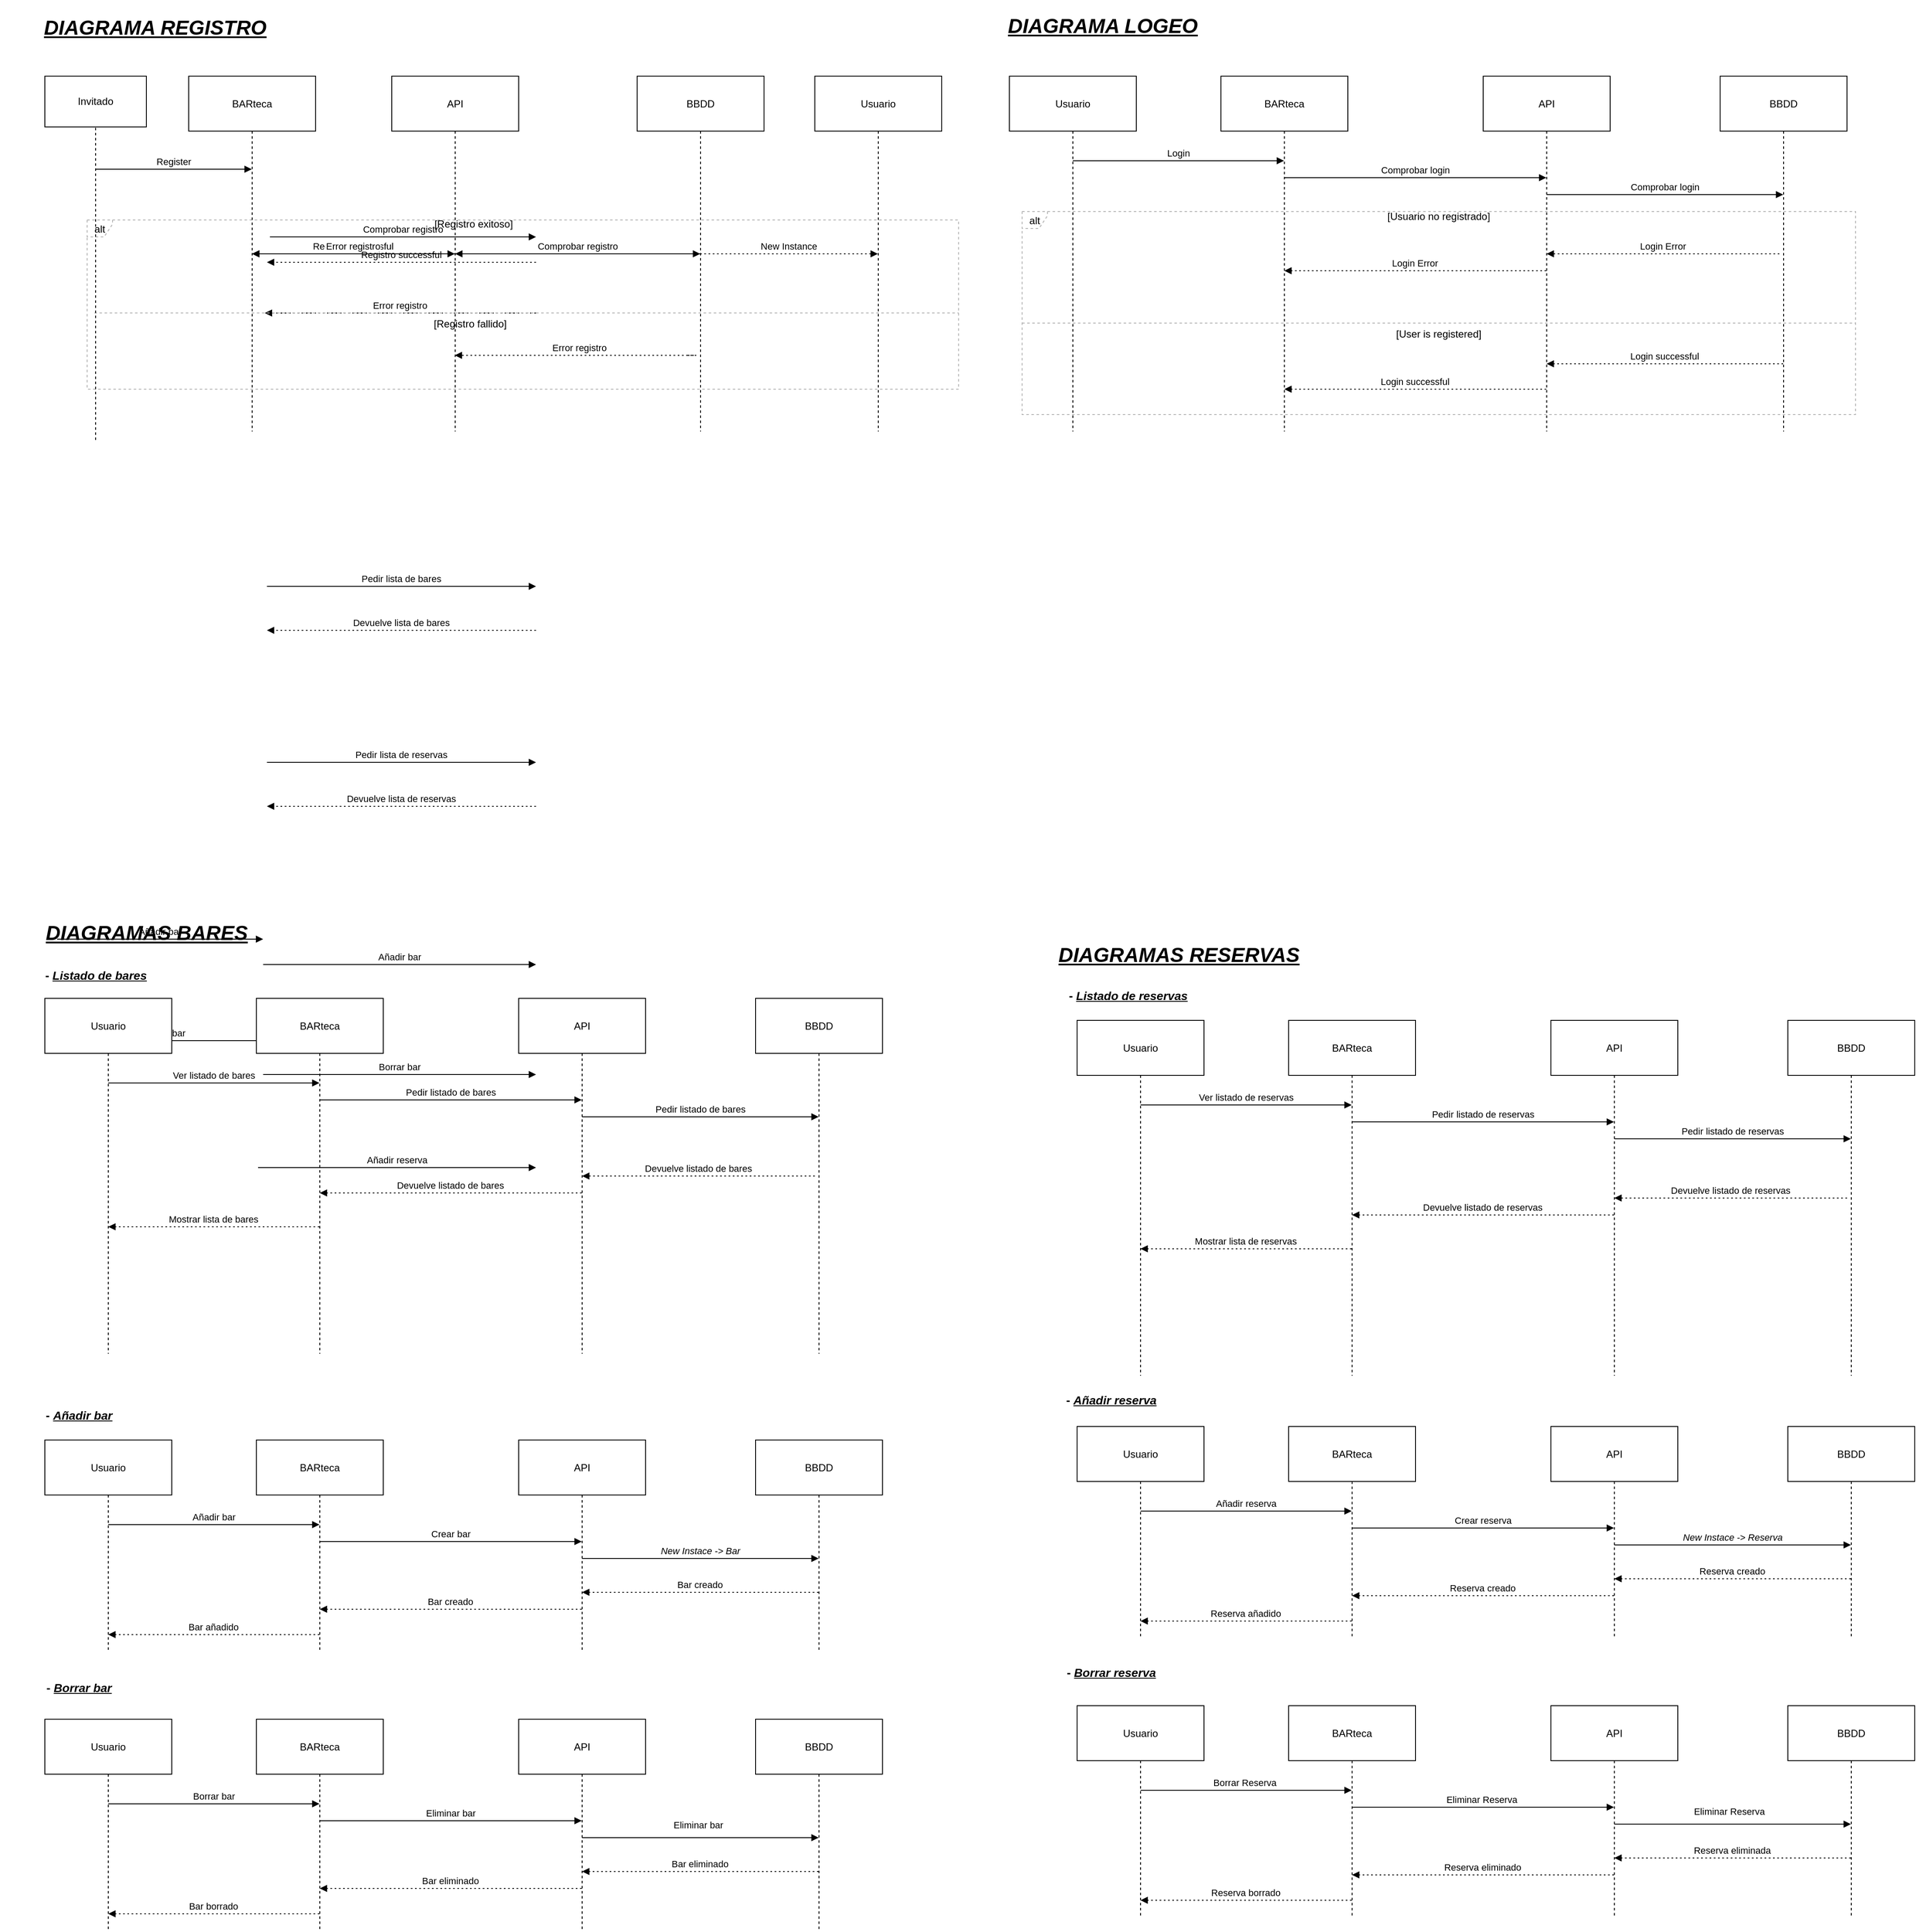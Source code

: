 <mxfile version="24.3.1" type="device">
  <diagram name="Página-1" id="rwzK4Zk_4rLO1upC7aYd">
    <mxGraphModel dx="1434" dy="780" grid="1" gridSize="10" guides="1" tooltips="1" connect="1" arrows="1" fold="1" page="1" pageScale="1" pageWidth="1169" pageHeight="827" math="0" shadow="0">
      <root>
        <mxCell id="0" />
        <mxCell id="1" parent="0" />
        <mxCell id="11" value="Registro/Logeo" style="verticalAlign=bottom;endArrow=block;edgeStyle=elbowEdgeStyle;elbow=horizontal;curved=0;rounded=0;" parent="1" source="3" edge="1">
          <mxGeometry relative="1" as="geometry">
            <Array as="points">
              <mxPoint x="209" y="159" />
            </Array>
            <mxPoint x="74.5" y="159" as="targetPoint" />
          </mxGeometry>
        </mxCell>
        <mxCell id="12" value="Register" style="verticalAlign=bottom;endArrow=block;edgeStyle=elbowEdgeStyle;elbow=vertical;curved=0;rounded=0;" parent="1" target="3" edge="1">
          <mxGeometry relative="1" as="geometry">
            <Array as="points">
              <mxPoint x="209" y="240" />
            </Array>
            <mxPoint x="74.5" y="240" as="sourcePoint" />
          </mxGeometry>
        </mxCell>
        <mxCell id="13" value="Comprobar registro" style="verticalAlign=bottom;endArrow=block;edgeStyle=elbowEdgeStyle;elbow=vertical;curved=0;rounded=0;" parent="1" source="3" edge="1">
          <mxGeometry relative="1" as="geometry">
            <Array as="points">
              <mxPoint x="453.5" y="300" />
            </Array>
            <mxPoint x="326" y="300" as="sourcePoint" />
            <mxPoint x="640.5" y="300" as="targetPoint" />
          </mxGeometry>
        </mxCell>
        <mxCell id="14" value="Registro successful" style="verticalAlign=bottom;endArrow=block;edgeStyle=elbowEdgeStyle;elbow=vertical;curved=0;rounded=0;dashed=1;dashPattern=2 3;" parent="1" target="3" edge="1">
          <mxGeometry relative="1" as="geometry">
            <Array as="points">
              <mxPoint x="450" y="330" />
            </Array>
            <mxPoint x="640.5" y="330" as="sourcePoint" />
            <mxPoint x="322.5" y="330" as="targetPoint" />
          </mxGeometry>
        </mxCell>
        <mxCell id="16" value="Comprobar login" style="verticalAlign=bottom;endArrow=block;edgeStyle=elbowEdgeStyle;elbow=vertical;curved=0;rounded=0;" parent="1" source="3" edge="1">
          <mxGeometry relative="1" as="geometry">
            <Array as="points">
              <mxPoint x="450" y="511" />
            </Array>
            <mxPoint x="640.5" y="511" as="targetPoint" />
          </mxGeometry>
        </mxCell>
        <mxCell id="17" value="Login successful" style="verticalAlign=bottom;endArrow=block;edgeStyle=elbowEdgeStyle;elbow=vertical;curved=0;rounded=0;dashed=1;dashPattern=2 3;" parent="1" target="3" edge="1">
          <mxGeometry relative="1" as="geometry">
            <Array as="points">
              <mxPoint x="450" y="563" />
            </Array>
            <mxPoint x="640.5" y="563" as="sourcePoint" />
          </mxGeometry>
        </mxCell>
        <mxCell id="19" value="Pedir lista de bares" style="verticalAlign=bottom;endArrow=block;edgeStyle=elbowEdgeStyle;elbow=vertical;curved=0;rounded=0;" parent="1" source="3" edge="1">
          <mxGeometry relative="1" as="geometry">
            <Array as="points">
              <mxPoint x="450" y="713" />
            </Array>
            <mxPoint x="322.5" y="713" as="sourcePoint" />
            <mxPoint x="640.5" y="713" as="targetPoint" />
          </mxGeometry>
        </mxCell>
        <mxCell id="20" value="Devuelve lista de bares" style="verticalAlign=bottom;endArrow=block;edgeStyle=elbowEdgeStyle;elbow=vertical;curved=0;rounded=0;dashed=1;dashPattern=2 3;" parent="1" target="3" edge="1">
          <mxGeometry relative="1" as="geometry">
            <Array as="points">
              <mxPoint x="450" y="765" />
            </Array>
            <mxPoint x="640.5" y="765" as="sourcePoint" />
            <mxPoint x="322.5" y="765" as="targetPoint" />
          </mxGeometry>
        </mxCell>
        <mxCell id="23" value="Pedir lista de reservas" style="verticalAlign=bottom;endArrow=block;edgeStyle=elbowEdgeStyle;elbow=vertical;curved=0;rounded=0;" parent="1" source="3" edge="1">
          <mxGeometry relative="1" as="geometry">
            <Array as="points">
              <mxPoint x="450" y="921" />
            </Array>
            <mxPoint x="322.5" y="921" as="sourcePoint" />
            <mxPoint x="640.5" y="921" as="targetPoint" />
          </mxGeometry>
        </mxCell>
        <mxCell id="24" value="Devuelve lista de reservas" style="verticalAlign=bottom;endArrow=block;edgeStyle=elbowEdgeStyle;elbow=vertical;curved=0;rounded=0;dashed=1;dashPattern=2 3;" parent="1" target="3" edge="1">
          <mxGeometry relative="1" as="geometry">
            <Array as="points">
              <mxPoint x="450" y="973" />
            </Array>
            <mxPoint x="640.5" y="973" as="sourcePoint" />
            <mxPoint x="322.5" y="973" as="targetPoint" />
          </mxGeometry>
        </mxCell>
        <mxCell id="qBHR2o95Cr0Uf-2VlcTb-29" value="Error registro" style="verticalAlign=bottom;endArrow=block;edgeStyle=elbowEdgeStyle;elbow=vertical;curved=0;rounded=0;dashed=1;dashPattern=2 3;" parent="1" target="3" edge="1">
          <mxGeometry relative="1" as="geometry">
            <Array as="points">
              <mxPoint x="447.5" y="390" />
            </Array>
            <mxPoint x="640.5" y="390" as="sourcePoint" />
            <mxPoint x="320" y="390" as="targetPoint" />
          </mxGeometry>
        </mxCell>
        <mxCell id="qBHR2o95Cr0Uf-2VlcTb-30" value="Añadir bar" style="verticalAlign=bottom;endArrow=block;edgeStyle=elbowEdgeStyle;elbow=horizontal;curved=0;rounded=0;" parent="1" target="3" edge="1">
          <mxGeometry relative="1" as="geometry">
            <Array as="points">
              <mxPoint x="204.5" y="1130" />
            </Array>
            <mxPoint x="74.5" y="1130" as="sourcePoint" />
            <mxPoint x="318" y="1130" as="targetPoint" />
            <mxPoint as="offset" />
          </mxGeometry>
        </mxCell>
        <mxCell id="qBHR2o95Cr0Uf-2VlcTb-31" value="Añadir bar" style="verticalAlign=bottom;endArrow=block;edgeStyle=elbowEdgeStyle;elbow=vertical;curved=0;rounded=0;" parent="1" source="3" edge="1">
          <mxGeometry relative="1" as="geometry">
            <Array as="points">
              <mxPoint x="452.5" y="1160" />
            </Array>
            <mxPoint x="318" y="1160" as="sourcePoint" />
            <mxPoint x="640.5" y="1160" as="targetPoint" />
          </mxGeometry>
        </mxCell>
        <mxCell id="qBHR2o95Cr0Uf-2VlcTb-32" value="Borrar bar" style="verticalAlign=bottom;endArrow=block;edgeStyle=elbowEdgeStyle;elbow=horizontal;curved=0;rounded=0;" parent="1" target="3" edge="1">
          <mxGeometry relative="1" as="geometry">
            <Array as="points">
              <mxPoint x="214.5" y="1250" />
            </Array>
            <mxPoint x="74.5" y="1250" as="sourcePoint" />
            <mxPoint x="328" y="1250" as="targetPoint" />
          </mxGeometry>
        </mxCell>
        <mxCell id="qBHR2o95Cr0Uf-2VlcTb-33" value="Borrar bar" style="verticalAlign=bottom;endArrow=block;edgeStyle=elbowEdgeStyle;elbow=vertical;curved=0;rounded=0;" parent="1" source="3" edge="1">
          <mxGeometry relative="1" as="geometry">
            <Array as="points">
              <mxPoint x="452.5" y="1290" />
            </Array>
            <mxPoint x="318" y="1290" as="sourcePoint" />
            <mxPoint x="640.5" y="1290" as="targetPoint" />
          </mxGeometry>
        </mxCell>
        <mxCell id="qBHR2o95Cr0Uf-2VlcTb-35" value="Añadir reserva" style="verticalAlign=bottom;endArrow=block;edgeStyle=elbowEdgeStyle;elbow=vertical;curved=0;rounded=0;" parent="1" source="3" edge="1">
          <mxGeometry relative="1" as="geometry">
            <Array as="points">
              <mxPoint x="446.5" y="1400" />
            </Array>
            <mxPoint x="312" y="1400" as="sourcePoint" />
            <mxPoint x="640.5" y="1400" as="targetPoint" />
          </mxGeometry>
        </mxCell>
        <mxCell id="o3OVM2CxOp8buC_yMI5R-192" value="Comprobar registro" style="verticalAlign=bottom;endArrow=block;edgeStyle=elbowEdgeStyle;elbow=vertical;curved=0;rounded=0;" edge="1" parent="1" source="o3OVM2CxOp8buC_yMI5R-198" target="o3OVM2CxOp8buC_yMI5R-200">
          <mxGeometry relative="1" as="geometry">
            <Array as="points">
              <mxPoint x="509" y="240" />
            </Array>
            <mxPoint x="390" y="240" as="sourcePoint" />
            <mxPoint x="696" y="240" as="targetPoint" />
          </mxGeometry>
        </mxCell>
        <mxCell id="o3OVM2CxOp8buC_yMI5R-193" value="Registro successful" style="verticalAlign=bottom;endArrow=block;edgeStyle=elbowEdgeStyle;elbow=vertical;curved=0;rounded=0;dashed=1;dashPattern=2 3;" edge="1" parent="1" source="o3OVM2CxOp8buC_yMI5R-201" target="o3OVM2CxOp8buC_yMI5R-200">
          <mxGeometry relative="1" as="geometry">
            <Array as="points">
              <mxPoint x="805.5" y="300" />
            </Array>
            <mxPoint x="974.5" y="300" as="sourcePoint" />
            <mxPoint x="694.5" y="300" as="targetPoint" />
          </mxGeometry>
        </mxCell>
        <mxCell id="o3OVM2CxOp8buC_yMI5R-194" value="alt" style="shape=umlFrame;dashed=1;pointerEvents=0;dropTarget=0;strokeColor=#B3B3B3;height=20;width=30" vertex="1" parent="1">
          <mxGeometry x="110" y="280" width="1030" height="200" as="geometry" />
        </mxCell>
        <mxCell id="o3OVM2CxOp8buC_yMI5R-195" value="[Registro exitoso]    " style="text;strokeColor=none;fillColor=none;align=center;verticalAlign=middle;whiteSpace=wrap;" vertex="1" parent="o3OVM2CxOp8buC_yMI5R-194">
          <mxGeometry x="-103" width="1133" height="9.9" as="geometry" />
        </mxCell>
        <mxCell id="o3OVM2CxOp8buC_yMI5R-196" value="[Registro fallido]                                        " style="shape=line;dashed=1;whiteSpace=wrap;verticalAlign=top;labelPosition=center;verticalLabelPosition=middle;align=center;strokeColor=#B3B3B3;" vertex="1" parent="o3OVM2CxOp8buC_yMI5R-194">
          <mxGeometry x="8.583" y="108.91" width="1021.417" height="1.98" as="geometry" />
        </mxCell>
        <mxCell id="o3OVM2CxOp8buC_yMI5R-197" value="Invi&lt;span style=&quot;background-color: initial;&quot;&gt;tado&lt;/span&gt;" style="rounded=0;whiteSpace=wrap;html=1;" vertex="1" parent="1">
          <mxGeometry x="60" y="110" width="120" height="60" as="geometry" />
        </mxCell>
        <mxCell id="o3OVM2CxOp8buC_yMI5R-198" value="BARteca" style="shape=umlLifeline;perimeter=lifelinePerimeter;whiteSpace=wrap;container=1;dropTarget=0;collapsible=0;recursiveResize=0;outlineConnect=0;portConstraint=eastwest;newEdgeStyle={&quot;edgeStyle&quot;:&quot;elbowEdgeStyle&quot;,&quot;elbow&quot;:&quot;vertical&quot;,&quot;curved&quot;:0,&quot;rounded&quot;:0};size=65;" vertex="1" parent="1">
          <mxGeometry x="230" y="110" width="150" height="420" as="geometry" />
        </mxCell>
        <mxCell id="o3OVM2CxOp8buC_yMI5R-199" value="" style="endArrow=none;dashed=1;html=1;rounded=0;" edge="1" parent="1" target="o3OVM2CxOp8buC_yMI5R-197">
          <mxGeometry width="50" height="50" relative="1" as="geometry">
            <mxPoint x="120" y="540" as="sourcePoint" />
            <mxPoint x="-10" y="200" as="targetPoint" />
          </mxGeometry>
        </mxCell>
        <mxCell id="o3OVM2CxOp8buC_yMI5R-200" value="API" style="shape=umlLifeline;perimeter=lifelinePerimeter;whiteSpace=wrap;container=1;dropTarget=0;collapsible=0;recursiveResize=0;outlineConnect=0;portConstraint=eastwest;newEdgeStyle={&quot;edgeStyle&quot;:&quot;elbowEdgeStyle&quot;,&quot;elbow&quot;:&quot;vertical&quot;,&quot;curved&quot;:0,&quot;rounded&quot;:0};size=65;" vertex="1" parent="1">
          <mxGeometry x="470" y="110" width="150" height="420" as="geometry" />
        </mxCell>
        <mxCell id="o3OVM2CxOp8buC_yMI5R-201" value="BBDD" style="shape=umlLifeline;perimeter=lifelinePerimeter;whiteSpace=wrap;container=1;dropTarget=0;collapsible=0;recursiveResize=0;outlineConnect=0;portConstraint=eastwest;newEdgeStyle={&quot;edgeStyle&quot;:&quot;elbowEdgeStyle&quot;,&quot;elbow&quot;:&quot;vertical&quot;,&quot;curved&quot;:0,&quot;rounded&quot;:0};size=65;" vertex="1" parent="1">
          <mxGeometry x="760" y="110" width="150" height="420" as="geometry" />
        </mxCell>
        <mxCell id="o3OVM2CxOp8buC_yMI5R-202" value="Register" style="verticalAlign=bottom;endArrow=block;edgeStyle=elbowEdgeStyle;elbow=vertical;curved=0;rounded=0;" edge="1" parent="1" target="o3OVM2CxOp8buC_yMI5R-198">
          <mxGeometry relative="1" as="geometry">
            <Array as="points">
              <mxPoint x="254" y="220" />
            </Array>
            <mxPoint x="120" y="220" as="sourcePoint" />
            <mxPoint x="380" y="220" as="targetPoint" />
          </mxGeometry>
        </mxCell>
        <mxCell id="o3OVM2CxOp8buC_yMI5R-203" value="Comprobar registro" style="verticalAlign=bottom;endArrow=block;edgeStyle=elbowEdgeStyle;elbow=vertical;curved=0;rounded=0;" edge="1" parent="1" source="o3OVM2CxOp8buC_yMI5R-200" target="o3OVM2CxOp8buC_yMI5R-201">
          <mxGeometry relative="1" as="geometry">
            <Array as="points">
              <mxPoint x="804" y="260" />
            </Array>
            <mxPoint x="680" y="260" as="sourcePoint" />
            <mxPoint x="990" y="260" as="targetPoint" />
          </mxGeometry>
        </mxCell>
        <mxCell id="o3OVM2CxOp8buC_yMI5R-204" value="Registro successful" style="verticalAlign=bottom;endArrow=block;edgeStyle=elbowEdgeStyle;elbow=vertical;curved=0;rounded=0;dashed=1;dashPattern=2 3;" edge="1" parent="1" source="o3OVM2CxOp8buC_yMI5R-200" target="o3OVM2CxOp8buC_yMI5R-198">
          <mxGeometry relative="1" as="geometry">
            <Array as="points">
              <mxPoint x="501" y="319.5" />
            </Array>
            <mxPoint x="670" y="319.5" as="sourcePoint" />
            <mxPoint x="390" y="319.5" as="targetPoint" />
          </mxGeometry>
        </mxCell>
        <mxCell id="o3OVM2CxOp8buC_yMI5R-205" value="Error registro" style="verticalAlign=bottom;endArrow=block;edgeStyle=elbowEdgeStyle;elbow=vertical;curved=0;rounded=0;dashed=1;dashPattern=2 3;" edge="1" parent="1">
          <mxGeometry relative="1" as="geometry">
            <Array as="points">
              <mxPoint x="830" y="440" />
            </Array>
            <mxPoint x="820" y="440" as="sourcePoint" />
            <mxPoint x="544.5" y="440" as="targetPoint" />
          </mxGeometry>
        </mxCell>
        <mxCell id="o3OVM2CxOp8buC_yMI5R-206" value="Error registro" style="verticalAlign=bottom;endArrow=block;edgeStyle=elbowEdgeStyle;elbow=vertical;curved=0;rounded=0;dashed=1;dashPattern=2 3;" edge="1" parent="1" source="o3OVM2CxOp8buC_yMI5R-200" target="o3OVM2CxOp8buC_yMI5R-198">
          <mxGeometry relative="1" as="geometry">
            <Array as="points">
              <mxPoint x="502.5" y="440" />
            </Array>
            <mxPoint x="696" y="440" as="sourcePoint" />
            <mxPoint x="390" y="440" as="targetPoint" />
          </mxGeometry>
        </mxCell>
        <mxCell id="o3OVM2CxOp8buC_yMI5R-207" value="New Instance" style="verticalAlign=bottom;endArrow=none;edgeStyle=elbowEdgeStyle;elbow=vertical;curved=0;rounded=0;dashed=1;dashPattern=2 3;startArrow=block;startFill=1;endFill=0;" edge="1" parent="1" source="o3OVM2CxOp8buC_yMI5R-208" target="o3OVM2CxOp8buC_yMI5R-201">
          <mxGeometry relative="1" as="geometry">
            <Array as="points">
              <mxPoint x="1071" y="340" />
            </Array>
            <mxPoint x="1230" y="340" as="sourcePoint" />
            <mxPoint x="960" y="340" as="targetPoint" />
          </mxGeometry>
        </mxCell>
        <mxCell id="o3OVM2CxOp8buC_yMI5R-208" value="Usuario" style="shape=umlLifeline;perimeter=lifelinePerimeter;whiteSpace=wrap;container=1;dropTarget=0;collapsible=0;recursiveResize=0;outlineConnect=0;portConstraint=eastwest;newEdgeStyle={&quot;edgeStyle&quot;:&quot;elbowEdgeStyle&quot;,&quot;elbow&quot;:&quot;vertical&quot;,&quot;curved&quot;:0,&quot;rounded&quot;:0};size=65;" vertex="1" parent="1">
          <mxGeometry x="970" y="110" width="150" height="420" as="geometry" />
        </mxCell>
        <mxCell id="o3OVM2CxOp8buC_yMI5R-209" value="&lt;h1&gt;&lt;i&gt;&lt;u&gt;DIAGRAMA REGISTRO&lt;/u&gt;&lt;/i&gt;&lt;/h1&gt;" style="text;align=center;fontStyle=1;verticalAlign=middle;spacingLeft=3;spacingRight=3;strokeColor=none;rotatable=0;points=[[0,0.5],[1,0.5]];portConstraint=eastwest;html=1;" vertex="1" parent="1">
          <mxGeometry x="110" y="40" width="160" height="26" as="geometry" />
        </mxCell>
        <mxCell id="o3OVM2CxOp8buC_yMI5R-210" value="BARteca" style="shape=umlLifeline;perimeter=lifelinePerimeter;whiteSpace=wrap;container=1;dropTarget=0;collapsible=0;recursiveResize=0;outlineConnect=0;portConstraint=eastwest;newEdgeStyle={&quot;edgeStyle&quot;:&quot;elbowEdgeStyle&quot;,&quot;elbow&quot;:&quot;vertical&quot;,&quot;curved&quot;:0,&quot;rounded&quot;:0};size=65;" vertex="1" parent="1">
          <mxGeometry x="1450" y="110" width="150" height="420" as="geometry" />
        </mxCell>
        <mxCell id="o3OVM2CxOp8buC_yMI5R-211" value="API" style="shape=umlLifeline;perimeter=lifelinePerimeter;whiteSpace=wrap;container=1;dropTarget=0;collapsible=0;recursiveResize=0;outlineConnect=0;portConstraint=eastwest;newEdgeStyle={&quot;edgeStyle&quot;:&quot;elbowEdgeStyle&quot;,&quot;elbow&quot;:&quot;vertical&quot;,&quot;curved&quot;:0,&quot;rounded&quot;:0};size=65;" vertex="1" parent="1">
          <mxGeometry x="1760" y="110" width="150" height="420" as="geometry" />
        </mxCell>
        <mxCell id="o3OVM2CxOp8buC_yMI5R-212" value="BBDD" style="shape=umlLifeline;perimeter=lifelinePerimeter;whiteSpace=wrap;container=1;dropTarget=0;collapsible=0;recursiveResize=0;outlineConnect=0;portConstraint=eastwest;newEdgeStyle={&quot;edgeStyle&quot;:&quot;elbowEdgeStyle&quot;,&quot;elbow&quot;:&quot;vertical&quot;,&quot;curved&quot;:0,&quot;rounded&quot;:0};size=65;" vertex="1" parent="1">
          <mxGeometry x="2040" y="110" width="150" height="420" as="geometry" />
        </mxCell>
        <mxCell id="o3OVM2CxOp8buC_yMI5R-213" value="&lt;h1&gt;&lt;i&gt;&lt;u&gt;DIAGRAMA LOGEO&lt;/u&gt;&lt;/i&gt;&lt;/h1&gt;" style="text;align=center;fontStyle=1;verticalAlign=middle;spacingLeft=3;spacingRight=3;strokeColor=none;rotatable=0;points=[[0,0.5],[1,0.5]];portConstraint=eastwest;html=1;" vertex="1" parent="1">
          <mxGeometry x="1230" y="38" width="160" height="26" as="geometry" />
        </mxCell>
        <mxCell id="o3OVM2CxOp8buC_yMI5R-214" value="Login" style="verticalAlign=bottom;endArrow=block;edgeStyle=elbowEdgeStyle;elbow=vertical;curved=0;rounded=0;" edge="1" parent="1" source="o3OVM2CxOp8buC_yMI5R-220" target="o3OVM2CxOp8buC_yMI5R-210">
          <mxGeometry relative="1" as="geometry">
            <Array as="points">
              <mxPoint x="1404.5" y="210" />
            </Array>
            <mxPoint x="1270" y="210" as="sourcePoint" />
            <mxPoint x="1530.5" y="210" as="targetPoint" />
          </mxGeometry>
        </mxCell>
        <mxCell id="o3OVM2CxOp8buC_yMI5R-215" value="Comprobar login" style="verticalAlign=bottom;endArrow=block;edgeStyle=elbowEdgeStyle;elbow=vertical;curved=0;rounded=0;" edge="1" parent="1" source="o3OVM2CxOp8buC_yMI5R-210" target="o3OVM2CxOp8buC_yMI5R-211">
          <mxGeometry relative="1" as="geometry">
            <Array as="points">
              <mxPoint x="1645" y="230" />
            </Array>
            <mxPoint x="1530" y="230" as="sourcePoint" />
            <mxPoint x="1836" y="230" as="targetPoint" />
          </mxGeometry>
        </mxCell>
        <mxCell id="o3OVM2CxOp8buC_yMI5R-216" value="Login successful" style="verticalAlign=bottom;endArrow=block;edgeStyle=elbowEdgeStyle;elbow=vertical;curved=0;rounded=0;dashed=1;dashPattern=2 3;" edge="1" parent="1" source="o3OVM2CxOp8buC_yMI5R-212" target="o3OVM2CxOp8buC_yMI5R-211">
          <mxGeometry relative="1" as="geometry">
            <Array as="points">
              <mxPoint x="1935" y="450" />
            </Array>
            <mxPoint x="2126" y="450" as="sourcePoint" />
            <mxPoint x="1820" y="450" as="targetPoint" />
          </mxGeometry>
        </mxCell>
        <mxCell id="o3OVM2CxOp8buC_yMI5R-217" value="alt" style="shape=umlFrame;dashed=1;pointerEvents=0;dropTarget=0;strokeColor=#B3B3B3;height=20;width=30" vertex="1" parent="1">
          <mxGeometry x="1215" y="270" width="985" height="240" as="geometry" />
        </mxCell>
        <mxCell id="o3OVM2CxOp8buC_yMI5R-218" value="[Usuario no registrado]" style="text;strokeColor=none;fillColor=none;align=center;verticalAlign=middle;whiteSpace=wrap;" vertex="1" parent="o3OVM2CxOp8buC_yMI5R-217">
          <mxGeometry width="985" height="11.88" as="geometry" />
        </mxCell>
        <mxCell id="o3OVM2CxOp8buC_yMI5R-219" value="[User is registered]" style="shape=line;dashed=1;whiteSpace=wrap;verticalAlign=top;labelPosition=center;verticalLabelPosition=middle;align=center;strokeColor=#B3B3B3;" vertex="1" parent="o3OVM2CxOp8buC_yMI5R-217">
          <mxGeometry y="130.693" width="985" height="2.376" as="geometry" />
        </mxCell>
        <mxCell id="o3OVM2CxOp8buC_yMI5R-220" value="Usuario" style="shape=umlLifeline;perimeter=lifelinePerimeter;whiteSpace=wrap;container=1;dropTarget=0;collapsible=0;recursiveResize=0;outlineConnect=0;portConstraint=eastwest;newEdgeStyle={&quot;edgeStyle&quot;:&quot;elbowEdgeStyle&quot;,&quot;elbow&quot;:&quot;vertical&quot;,&quot;curved&quot;:0,&quot;rounded&quot;:0};size=65;" vertex="1" parent="1">
          <mxGeometry x="1200" y="110" width="150" height="420" as="geometry" />
        </mxCell>
        <mxCell id="o3OVM2CxOp8buC_yMI5R-221" value="Comprobar login" style="verticalAlign=bottom;endArrow=block;edgeStyle=elbowEdgeStyle;elbow=vertical;curved=0;rounded=0;" edge="1" parent="1" source="o3OVM2CxOp8buC_yMI5R-211" target="o3OVM2CxOp8buC_yMI5R-212">
          <mxGeometry relative="1" as="geometry">
            <Array as="points">
              <mxPoint x="1960" y="250" />
            </Array>
            <mxPoint x="1840" y="250" as="sourcePoint" />
            <mxPoint x="2150" y="250" as="targetPoint" />
          </mxGeometry>
        </mxCell>
        <mxCell id="o3OVM2CxOp8buC_yMI5R-222" value="Login Error" style="verticalAlign=bottom;endArrow=block;edgeStyle=elbowEdgeStyle;elbow=vertical;curved=0;rounded=0;dashed=1;dashPattern=2 3;exitX=0.467;exitY=0.5;exitDx=0;exitDy=0;exitPerimeter=0;" edge="1" parent="1" source="o3OVM2CxOp8buC_yMI5R-212" target="o3OVM2CxOp8buC_yMI5R-211">
          <mxGeometry relative="1" as="geometry">
            <Array as="points">
              <mxPoint x="1955" y="320" />
            </Array>
            <mxPoint x="2146" y="320" as="sourcePoint" />
            <mxPoint x="1840" y="320" as="targetPoint" />
          </mxGeometry>
        </mxCell>
        <mxCell id="o3OVM2CxOp8buC_yMI5R-223" value="Login successful" style="verticalAlign=bottom;endArrow=block;edgeStyle=elbowEdgeStyle;elbow=vertical;curved=0;rounded=0;dashed=1;dashPattern=2 3;" edge="1" parent="1" source="o3OVM2CxOp8buC_yMI5R-211" target="o3OVM2CxOp8buC_yMI5R-210">
          <mxGeometry relative="1" as="geometry">
            <Array as="points">
              <mxPoint x="1645" y="480" />
            </Array>
            <mxPoint x="1834.5" y="480" as="sourcePoint" />
            <mxPoint x="1524.5" y="480" as="targetPoint" />
          </mxGeometry>
        </mxCell>
        <mxCell id="o3OVM2CxOp8buC_yMI5R-224" value="Login Error" style="verticalAlign=bottom;endArrow=block;edgeStyle=elbowEdgeStyle;elbow=vertical;curved=0;rounded=0;dashed=1;dashPattern=2 3;" edge="1" parent="1" source="o3OVM2CxOp8buC_yMI5R-211" target="o3OVM2CxOp8buC_yMI5R-210">
          <mxGeometry relative="1" as="geometry">
            <Array as="points">
              <mxPoint x="1670" y="340" />
            </Array>
            <mxPoint x="1825" y="340" as="sourcePoint" />
            <mxPoint x="1550" y="340" as="targetPoint" />
          </mxGeometry>
        </mxCell>
        <mxCell id="o3OVM2CxOp8buC_yMI5R-225" value="BARteca" style="shape=umlLifeline;perimeter=lifelinePerimeter;whiteSpace=wrap;container=1;dropTarget=0;collapsible=0;recursiveResize=0;outlineConnect=0;portConstraint=eastwest;newEdgeStyle={&quot;edgeStyle&quot;:&quot;elbowEdgeStyle&quot;,&quot;elbow&quot;:&quot;vertical&quot;,&quot;curved&quot;:0,&quot;rounded&quot;:0};size=65;" vertex="1" parent="1">
          <mxGeometry x="310" y="1200" width="150" height="420" as="geometry" />
        </mxCell>
        <mxCell id="o3OVM2CxOp8buC_yMI5R-226" value="API" style="shape=umlLifeline;perimeter=lifelinePerimeter;whiteSpace=wrap;container=1;dropTarget=0;collapsible=0;recursiveResize=0;outlineConnect=0;portConstraint=eastwest;newEdgeStyle={&quot;edgeStyle&quot;:&quot;elbowEdgeStyle&quot;,&quot;elbow&quot;:&quot;vertical&quot;,&quot;curved&quot;:0,&quot;rounded&quot;:0};size=65;" vertex="1" parent="1">
          <mxGeometry x="620" y="1200" width="150" height="420" as="geometry" />
        </mxCell>
        <mxCell id="o3OVM2CxOp8buC_yMI5R-227" value="BBDD" style="shape=umlLifeline;perimeter=lifelinePerimeter;whiteSpace=wrap;container=1;dropTarget=0;collapsible=0;recursiveResize=0;outlineConnect=0;portConstraint=eastwest;newEdgeStyle={&quot;edgeStyle&quot;:&quot;elbowEdgeStyle&quot;,&quot;elbow&quot;:&quot;vertical&quot;,&quot;curved&quot;:0,&quot;rounded&quot;:0};size=65;" vertex="1" parent="1">
          <mxGeometry x="900" y="1200" width="150" height="420" as="geometry" />
        </mxCell>
        <mxCell id="o3OVM2CxOp8buC_yMI5R-228" value="Ver listado de bares" style="verticalAlign=bottom;endArrow=block;edgeStyle=elbowEdgeStyle;elbow=vertical;curved=0;rounded=0;" edge="1" parent="1" source="o3OVM2CxOp8buC_yMI5R-230" target="o3OVM2CxOp8buC_yMI5R-225">
          <mxGeometry relative="1" as="geometry">
            <Array as="points">
              <mxPoint x="264.5" y="1300" />
            </Array>
            <mxPoint x="130" y="1300" as="sourcePoint" />
            <mxPoint x="390.5" y="1300" as="targetPoint" />
          </mxGeometry>
        </mxCell>
        <mxCell id="o3OVM2CxOp8buC_yMI5R-229" value="Pedir listado de bares" style="verticalAlign=bottom;endArrow=block;edgeStyle=elbowEdgeStyle;elbow=vertical;curved=0;rounded=0;" edge="1" parent="1" source="o3OVM2CxOp8buC_yMI5R-225" target="o3OVM2CxOp8buC_yMI5R-226">
          <mxGeometry relative="1" as="geometry">
            <Array as="points">
              <mxPoint x="505" y="1320" />
            </Array>
            <mxPoint x="390" y="1320" as="sourcePoint" />
            <mxPoint x="696" y="1320" as="targetPoint" />
          </mxGeometry>
        </mxCell>
        <mxCell id="o3OVM2CxOp8buC_yMI5R-230" value="Usuario" style="shape=umlLifeline;perimeter=lifelinePerimeter;whiteSpace=wrap;container=1;dropTarget=0;collapsible=0;recursiveResize=0;outlineConnect=0;portConstraint=eastwest;newEdgeStyle={&quot;edgeStyle&quot;:&quot;elbowEdgeStyle&quot;,&quot;elbow&quot;:&quot;vertical&quot;,&quot;curved&quot;:0,&quot;rounded&quot;:0};size=65;" vertex="1" parent="1">
          <mxGeometry x="60" y="1200" width="150" height="420" as="geometry" />
        </mxCell>
        <mxCell id="o3OVM2CxOp8buC_yMI5R-231" value="Pedir listado de bares" style="verticalAlign=bottom;endArrow=block;edgeStyle=elbowEdgeStyle;elbow=vertical;curved=0;rounded=0;" edge="1" parent="1" source="o3OVM2CxOp8buC_yMI5R-226" target="o3OVM2CxOp8buC_yMI5R-227">
          <mxGeometry relative="1" as="geometry">
            <Array as="points">
              <mxPoint x="820" y="1340" />
            </Array>
            <mxPoint x="700" y="1340" as="sourcePoint" />
            <mxPoint x="1010" y="1340" as="targetPoint" />
          </mxGeometry>
        </mxCell>
        <mxCell id="o3OVM2CxOp8buC_yMI5R-232" value="Devuelve listado de bares" style="verticalAlign=bottom;endArrow=block;edgeStyle=elbowEdgeStyle;elbow=vertical;curved=0;rounded=0;dashed=1;dashPattern=2 3;exitX=0.467;exitY=0.5;exitDx=0;exitDy=0;exitPerimeter=0;" edge="1" parent="1" source="o3OVM2CxOp8buC_yMI5R-227" target="o3OVM2CxOp8buC_yMI5R-226">
          <mxGeometry relative="1" as="geometry">
            <Array as="points">
              <mxPoint x="815" y="1410" />
            </Array>
            <mxPoint x="1006" y="1410" as="sourcePoint" />
            <mxPoint x="700" y="1410" as="targetPoint" />
          </mxGeometry>
        </mxCell>
        <mxCell id="o3OVM2CxOp8buC_yMI5R-233" value="Devuelve listado de bares" style="verticalAlign=bottom;endArrow=block;edgeStyle=elbowEdgeStyle;elbow=vertical;curved=0;rounded=0;dashed=1;dashPattern=2 3;" edge="1" parent="1" source="o3OVM2CxOp8buC_yMI5R-226" target="o3OVM2CxOp8buC_yMI5R-225">
          <mxGeometry relative="1" as="geometry">
            <Array as="points">
              <mxPoint x="530" y="1430" />
            </Array>
            <mxPoint x="685" y="1430" as="sourcePoint" />
            <mxPoint x="410" y="1430" as="targetPoint" />
          </mxGeometry>
        </mxCell>
        <mxCell id="o3OVM2CxOp8buC_yMI5R-234" value="&lt;h1&gt;&lt;i&gt;&lt;u&gt;DIAGRAMAS BARES&lt;/u&gt;&lt;/i&gt;&lt;/h1&gt;" style="text;align=center;fontStyle=1;verticalAlign=middle;spacingLeft=3;spacingRight=3;strokeColor=none;rotatable=0;points=[[0,0.5],[1,0.5]];portConstraint=eastwest;html=1;" vertex="1" parent="1">
          <mxGeometry x="100" y="1110" width="160" height="26" as="geometry" />
        </mxCell>
        <mxCell id="o3OVM2CxOp8buC_yMI5R-235" value="Mostrar lista de bares" style="verticalAlign=bottom;endArrow=block;edgeStyle=elbowEdgeStyle;elbow=vertical;curved=0;rounded=0;dashed=1;dashPattern=2 3;" edge="1" parent="1" source="o3OVM2CxOp8buC_yMI5R-225" target="o3OVM2CxOp8buC_yMI5R-230">
          <mxGeometry relative="1" as="geometry">
            <Array as="points">
              <mxPoint x="254.5" y="1470" />
            </Array>
            <mxPoint x="380.5" y="1470" as="sourcePoint" />
            <mxPoint x="120" y="1470" as="targetPoint" />
          </mxGeometry>
        </mxCell>
        <mxCell id="o3OVM2CxOp8buC_yMI5R-236" value="&lt;h3&gt;-&amp;nbsp;&lt;i style=&quot;text-decoration-line: underline;&quot;&gt;Listado de bares&lt;/i&gt;&lt;/h3&gt;" style="text;align=center;fontStyle=1;verticalAlign=middle;spacingLeft=3;spacingRight=3;strokeColor=none;rotatable=0;points=[[0,0.5],[1,0.5]];portConstraint=eastwest;html=1;" vertex="1" parent="1">
          <mxGeometry x="40" y="1160" width="160" height="26" as="geometry" />
        </mxCell>
        <mxCell id="o3OVM2CxOp8buC_yMI5R-237" value="BARteca" style="shape=umlLifeline;perimeter=lifelinePerimeter;whiteSpace=wrap;container=1;dropTarget=0;collapsible=0;recursiveResize=0;outlineConnect=0;portConstraint=eastwest;newEdgeStyle={&quot;edgeStyle&quot;:&quot;elbowEdgeStyle&quot;,&quot;elbow&quot;:&quot;vertical&quot;,&quot;curved&quot;:0,&quot;rounded&quot;:0};size=65;" vertex="1" parent="1">
          <mxGeometry x="310" y="1722" width="150" height="250" as="geometry" />
        </mxCell>
        <mxCell id="o3OVM2CxOp8buC_yMI5R-238" value="API" style="shape=umlLifeline;perimeter=lifelinePerimeter;whiteSpace=wrap;container=1;dropTarget=0;collapsible=0;recursiveResize=0;outlineConnect=0;portConstraint=eastwest;newEdgeStyle={&quot;edgeStyle&quot;:&quot;elbowEdgeStyle&quot;,&quot;elbow&quot;:&quot;vertical&quot;,&quot;curved&quot;:0,&quot;rounded&quot;:0};size=65;" vertex="1" parent="1">
          <mxGeometry x="620" y="1722" width="150" height="250" as="geometry" />
        </mxCell>
        <mxCell id="o3OVM2CxOp8buC_yMI5R-239" value="BBDD" style="shape=umlLifeline;perimeter=lifelinePerimeter;whiteSpace=wrap;container=1;dropTarget=0;collapsible=0;recursiveResize=0;outlineConnect=0;portConstraint=eastwest;newEdgeStyle={&quot;edgeStyle&quot;:&quot;elbowEdgeStyle&quot;,&quot;elbow&quot;:&quot;vertical&quot;,&quot;curved&quot;:0,&quot;rounded&quot;:0};size=65;" vertex="1" parent="1">
          <mxGeometry x="900" y="1722" width="150" height="250" as="geometry" />
        </mxCell>
        <mxCell id="o3OVM2CxOp8buC_yMI5R-240" value="Añadir bar" style="verticalAlign=bottom;endArrow=block;edgeStyle=elbowEdgeStyle;elbow=vertical;curved=0;rounded=0;" edge="1" parent="1" source="o3OVM2CxOp8buC_yMI5R-242" target="o3OVM2CxOp8buC_yMI5R-237">
          <mxGeometry relative="1" as="geometry">
            <Array as="points">
              <mxPoint x="264.5" y="1822" />
            </Array>
            <mxPoint x="130" y="1822" as="sourcePoint" />
            <mxPoint x="390.5" y="1822" as="targetPoint" />
          </mxGeometry>
        </mxCell>
        <mxCell id="o3OVM2CxOp8buC_yMI5R-241" value="Crear bar" style="verticalAlign=bottom;endArrow=block;edgeStyle=elbowEdgeStyle;elbow=horizontal;curved=0;rounded=0;" edge="1" parent="1" source="o3OVM2CxOp8buC_yMI5R-237" target="o3OVM2CxOp8buC_yMI5R-238">
          <mxGeometry relative="1" as="geometry">
            <Array as="points">
              <mxPoint x="505" y="1842" />
            </Array>
            <mxPoint x="390" y="1842" as="sourcePoint" />
            <mxPoint x="696" y="1842" as="targetPoint" />
          </mxGeometry>
        </mxCell>
        <mxCell id="o3OVM2CxOp8buC_yMI5R-242" value="Usuario" style="shape=umlLifeline;perimeter=lifelinePerimeter;whiteSpace=wrap;container=1;dropTarget=0;collapsible=0;recursiveResize=0;outlineConnect=0;portConstraint=eastwest;newEdgeStyle={&quot;edgeStyle&quot;:&quot;elbowEdgeStyle&quot;,&quot;elbow&quot;:&quot;vertical&quot;,&quot;curved&quot;:0,&quot;rounded&quot;:0};size=65;" vertex="1" parent="1">
          <mxGeometry x="60" y="1722" width="150" height="250" as="geometry" />
        </mxCell>
        <mxCell id="o3OVM2CxOp8buC_yMI5R-243" value="New Instace -&gt; Bar" style="verticalAlign=bottom;endArrow=block;edgeStyle=elbowEdgeStyle;elbow=vertical;curved=0;rounded=0;fontStyle=2" edge="1" parent="1" source="o3OVM2CxOp8buC_yMI5R-238" target="o3OVM2CxOp8buC_yMI5R-239">
          <mxGeometry relative="1" as="geometry">
            <Array as="points">
              <mxPoint x="820" y="1862" />
            </Array>
            <mxPoint x="700" y="1862" as="sourcePoint" />
            <mxPoint x="1010" y="1862" as="targetPoint" />
          </mxGeometry>
        </mxCell>
        <mxCell id="o3OVM2CxOp8buC_yMI5R-244" value="&lt;h3&gt;- &lt;i&gt;&lt;u&gt;Añadir bar&lt;/u&gt;&lt;/i&gt;&lt;/h3&gt;" style="text;align=center;fontStyle=1;verticalAlign=middle;spacingLeft=3;spacingRight=3;strokeColor=none;rotatable=0;points=[[0,0.5],[1,0.5]];portConstraint=eastwest;html=1;" vertex="1" parent="1">
          <mxGeometry x="40" y="1680" width="120" height="26" as="geometry" />
        </mxCell>
        <mxCell id="o3OVM2CxOp8buC_yMI5R-245" value="Bar creado" style="verticalAlign=bottom;endArrow=block;edgeStyle=elbowEdgeStyle;elbow=vertical;curved=0;rounded=0;dashed=1;dashPattern=2 3;" edge="1" parent="1" source="o3OVM2CxOp8buC_yMI5R-239" target="o3OVM2CxOp8buC_yMI5R-238">
          <mxGeometry relative="1" as="geometry">
            <Array as="points">
              <mxPoint x="800" y="1902" />
            </Array>
            <mxPoint x="980" y="1902" as="sourcePoint" />
            <mxPoint x="700" y="1902" as="targetPoint" />
          </mxGeometry>
        </mxCell>
        <mxCell id="o3OVM2CxOp8buC_yMI5R-246" value="Bar creado" style="verticalAlign=bottom;endArrow=block;edgeStyle=elbowEdgeStyle;elbow=vertical;curved=0;rounded=0;dashed=1;dashPattern=2 3;" edge="1" parent="1" source="o3OVM2CxOp8buC_yMI5R-238" target="o3OVM2CxOp8buC_yMI5R-237">
          <mxGeometry relative="1" as="geometry">
            <Array as="points">
              <mxPoint x="495" y="1922" />
            </Array>
            <mxPoint x="670" y="1922" as="sourcePoint" />
            <mxPoint x="390" y="1922" as="targetPoint" />
          </mxGeometry>
        </mxCell>
        <mxCell id="o3OVM2CxOp8buC_yMI5R-247" value="Bar añadido" style="verticalAlign=bottom;endArrow=block;edgeStyle=elbowEdgeStyle;elbow=vertical;curved=0;rounded=0;dashed=1;dashPattern=2 3;" edge="1" parent="1" source="o3OVM2CxOp8buC_yMI5R-237" target="o3OVM2CxOp8buC_yMI5R-242">
          <mxGeometry relative="1" as="geometry">
            <Array as="points">
              <mxPoint x="225" y="1952" />
            </Array>
            <mxPoint x="400" y="1952" as="sourcePoint" />
            <mxPoint x="120" y="1952" as="targetPoint" />
          </mxGeometry>
        </mxCell>
        <mxCell id="o3OVM2CxOp8buC_yMI5R-248" value="BARteca" style="shape=umlLifeline;perimeter=lifelinePerimeter;whiteSpace=wrap;container=1;dropTarget=0;collapsible=0;recursiveResize=0;outlineConnect=0;portConstraint=eastwest;newEdgeStyle={&quot;edgeStyle&quot;:&quot;elbowEdgeStyle&quot;,&quot;elbow&quot;:&quot;vertical&quot;,&quot;curved&quot;:0,&quot;rounded&quot;:0};size=65;" vertex="1" parent="1">
          <mxGeometry x="310" y="2052" width="150" height="250" as="geometry" />
        </mxCell>
        <mxCell id="o3OVM2CxOp8buC_yMI5R-249" value="API" style="shape=umlLifeline;perimeter=lifelinePerimeter;whiteSpace=wrap;container=1;dropTarget=0;collapsible=0;recursiveResize=0;outlineConnect=0;portConstraint=eastwest;newEdgeStyle={&quot;edgeStyle&quot;:&quot;elbowEdgeStyle&quot;,&quot;elbow&quot;:&quot;vertical&quot;,&quot;curved&quot;:0,&quot;rounded&quot;:0};size=65;" vertex="1" parent="1">
          <mxGeometry x="620" y="2052" width="150" height="250" as="geometry" />
        </mxCell>
        <mxCell id="o3OVM2CxOp8buC_yMI5R-250" value="BBDD" style="shape=umlLifeline;perimeter=lifelinePerimeter;whiteSpace=wrap;container=1;dropTarget=0;collapsible=0;recursiveResize=0;outlineConnect=0;portConstraint=eastwest;newEdgeStyle={&quot;edgeStyle&quot;:&quot;elbowEdgeStyle&quot;,&quot;elbow&quot;:&quot;vertical&quot;,&quot;curved&quot;:0,&quot;rounded&quot;:0};size=65;" vertex="1" parent="1">
          <mxGeometry x="900" y="2052" width="150" height="250" as="geometry" />
        </mxCell>
        <mxCell id="o3OVM2CxOp8buC_yMI5R-251" value="Borrar bar" style="verticalAlign=bottom;endArrow=block;edgeStyle=elbowEdgeStyle;elbow=vertical;curved=0;rounded=0;" edge="1" parent="1" source="o3OVM2CxOp8buC_yMI5R-253" target="o3OVM2CxOp8buC_yMI5R-248">
          <mxGeometry relative="1" as="geometry">
            <Array as="points">
              <mxPoint x="264.5" y="2152" />
            </Array>
            <mxPoint x="130" y="2152" as="sourcePoint" />
            <mxPoint x="390.5" y="2152" as="targetPoint" />
          </mxGeometry>
        </mxCell>
        <mxCell id="o3OVM2CxOp8buC_yMI5R-252" value="Eliminar bar" style="verticalAlign=bottom;endArrow=block;edgeStyle=elbowEdgeStyle;elbow=horizontal;curved=0;rounded=0;" edge="1" parent="1" source="o3OVM2CxOp8buC_yMI5R-248" target="o3OVM2CxOp8buC_yMI5R-249">
          <mxGeometry relative="1" as="geometry">
            <Array as="points">
              <mxPoint x="505" y="2172" />
            </Array>
            <mxPoint x="390" y="2172" as="sourcePoint" />
            <mxPoint x="696" y="2172" as="targetPoint" />
          </mxGeometry>
        </mxCell>
        <mxCell id="o3OVM2CxOp8buC_yMI5R-253" value="Usuario" style="shape=umlLifeline;perimeter=lifelinePerimeter;whiteSpace=wrap;container=1;dropTarget=0;collapsible=0;recursiveResize=0;outlineConnect=0;portConstraint=eastwest;newEdgeStyle={&quot;edgeStyle&quot;:&quot;elbowEdgeStyle&quot;,&quot;elbow&quot;:&quot;vertical&quot;,&quot;curved&quot;:0,&quot;rounded&quot;:0};size=65;" vertex="1" parent="1">
          <mxGeometry x="60" y="2052" width="150" height="250" as="geometry" />
        </mxCell>
        <mxCell id="o3OVM2CxOp8buC_yMI5R-254" value="" style="verticalAlign=bottom;endArrow=block;edgeStyle=elbowEdgeStyle;elbow=vertical;curved=0;rounded=0;fontStyle=0" edge="1" parent="1" source="o3OVM2CxOp8buC_yMI5R-249" target="o3OVM2CxOp8buC_yMI5R-250">
          <mxGeometry relative="1" as="geometry">
            <Array as="points">
              <mxPoint x="820" y="2192" />
            </Array>
            <mxPoint x="700" y="2192" as="sourcePoint" />
            <mxPoint x="1010" y="2192" as="targetPoint" />
          </mxGeometry>
        </mxCell>
        <mxCell id="o3OVM2CxOp8buC_yMI5R-255" value="Eliminar bar" style="edgeLabel;html=1;align=center;verticalAlign=middle;resizable=0;points=[];" vertex="1" connectable="0" parent="o3OVM2CxOp8buC_yMI5R-254">
          <mxGeometry x="-0.454" y="-1" relative="1" as="geometry">
            <mxPoint x="60" y="-16" as="offset" />
          </mxGeometry>
        </mxCell>
        <mxCell id="o3OVM2CxOp8buC_yMI5R-256" value="Bar eliminado" style="verticalAlign=bottom;endArrow=block;edgeStyle=elbowEdgeStyle;elbow=vertical;curved=0;rounded=0;dashed=1;dashPattern=2 3;" edge="1" parent="1" source="o3OVM2CxOp8buC_yMI5R-250" target="o3OVM2CxOp8buC_yMI5R-249">
          <mxGeometry relative="1" as="geometry">
            <Array as="points">
              <mxPoint x="800" y="2232" />
            </Array>
            <mxPoint x="980" y="2232" as="sourcePoint" />
            <mxPoint x="700" y="2232" as="targetPoint" />
          </mxGeometry>
        </mxCell>
        <mxCell id="o3OVM2CxOp8buC_yMI5R-257" value="Bar eliminado" style="verticalAlign=bottom;endArrow=block;edgeStyle=elbowEdgeStyle;elbow=vertical;curved=0;rounded=0;dashed=1;dashPattern=2 3;" edge="1" parent="1" source="o3OVM2CxOp8buC_yMI5R-249" target="o3OVM2CxOp8buC_yMI5R-248">
          <mxGeometry relative="1" as="geometry">
            <Array as="points">
              <mxPoint x="495" y="2252" />
            </Array>
            <mxPoint x="670" y="2252" as="sourcePoint" />
            <mxPoint x="390" y="2252" as="targetPoint" />
          </mxGeometry>
        </mxCell>
        <mxCell id="o3OVM2CxOp8buC_yMI5R-258" value="Bar borrado" style="verticalAlign=bottom;endArrow=block;edgeStyle=elbowEdgeStyle;elbow=vertical;curved=0;rounded=0;dashed=1;dashPattern=2 3;" edge="1" parent="1" source="o3OVM2CxOp8buC_yMI5R-248" target="o3OVM2CxOp8buC_yMI5R-253">
          <mxGeometry relative="1" as="geometry">
            <Array as="points">
              <mxPoint x="225" y="2282" />
            </Array>
            <mxPoint x="400" y="2282" as="sourcePoint" />
            <mxPoint x="120" y="2282" as="targetPoint" />
          </mxGeometry>
        </mxCell>
        <mxCell id="o3OVM2CxOp8buC_yMI5R-259" value="&lt;h3&gt;- &lt;i&gt;&lt;u&gt;Borrar&amp;nbsp;bar&lt;/u&gt;&lt;/i&gt;&lt;/h3&gt;" style="text;align=center;fontStyle=1;verticalAlign=middle;spacingLeft=3;spacingRight=3;strokeColor=none;rotatable=0;points=[[0,0.5],[1,0.5]];portConstraint=eastwest;html=1;" vertex="1" parent="1">
          <mxGeometry x="40" y="2002" width="120" height="26" as="geometry" />
        </mxCell>
        <mxCell id="o3OVM2CxOp8buC_yMI5R-260" value="BARteca" style="shape=umlLifeline;perimeter=lifelinePerimeter;whiteSpace=wrap;container=1;dropTarget=0;collapsible=0;recursiveResize=0;outlineConnect=0;portConstraint=eastwest;newEdgeStyle={&quot;edgeStyle&quot;:&quot;elbowEdgeStyle&quot;,&quot;elbow&quot;:&quot;vertical&quot;,&quot;curved&quot;:0,&quot;rounded&quot;:0};size=65;" vertex="1" parent="1">
          <mxGeometry x="1530" y="1226" width="150" height="420" as="geometry" />
        </mxCell>
        <mxCell id="o3OVM2CxOp8buC_yMI5R-261" value="API" style="shape=umlLifeline;perimeter=lifelinePerimeter;whiteSpace=wrap;container=1;dropTarget=0;collapsible=0;recursiveResize=0;outlineConnect=0;portConstraint=eastwest;newEdgeStyle={&quot;edgeStyle&quot;:&quot;elbowEdgeStyle&quot;,&quot;elbow&quot;:&quot;vertical&quot;,&quot;curved&quot;:0,&quot;rounded&quot;:0};size=65;" vertex="1" parent="1">
          <mxGeometry x="1840" y="1226" width="150" height="420" as="geometry" />
        </mxCell>
        <mxCell id="o3OVM2CxOp8buC_yMI5R-262" value="BBDD" style="shape=umlLifeline;perimeter=lifelinePerimeter;whiteSpace=wrap;container=1;dropTarget=0;collapsible=0;recursiveResize=0;outlineConnect=0;portConstraint=eastwest;newEdgeStyle={&quot;edgeStyle&quot;:&quot;elbowEdgeStyle&quot;,&quot;elbow&quot;:&quot;vertical&quot;,&quot;curved&quot;:0,&quot;rounded&quot;:0};size=65;" vertex="1" parent="1">
          <mxGeometry x="2120" y="1226" width="150" height="420" as="geometry" />
        </mxCell>
        <mxCell id="o3OVM2CxOp8buC_yMI5R-263" value="Ver listado de reservas" style="verticalAlign=bottom;endArrow=block;edgeStyle=elbowEdgeStyle;elbow=vertical;curved=0;rounded=0;" edge="1" parent="1" source="o3OVM2CxOp8buC_yMI5R-265" target="o3OVM2CxOp8buC_yMI5R-260">
          <mxGeometry relative="1" as="geometry">
            <Array as="points">
              <mxPoint x="1484.5" y="1326" />
            </Array>
            <mxPoint x="1350" y="1326" as="sourcePoint" />
            <mxPoint x="1610.5" y="1326" as="targetPoint" />
          </mxGeometry>
        </mxCell>
        <mxCell id="o3OVM2CxOp8buC_yMI5R-264" value="Pedir listado de reservas" style="verticalAlign=bottom;endArrow=block;edgeStyle=elbowEdgeStyle;elbow=vertical;curved=0;rounded=0;" edge="1" parent="1" source="o3OVM2CxOp8buC_yMI5R-260" target="o3OVM2CxOp8buC_yMI5R-261">
          <mxGeometry relative="1" as="geometry">
            <Array as="points">
              <mxPoint x="1725" y="1346" />
            </Array>
            <mxPoint x="1610" y="1346" as="sourcePoint" />
            <mxPoint x="1916" y="1346" as="targetPoint" />
          </mxGeometry>
        </mxCell>
        <mxCell id="o3OVM2CxOp8buC_yMI5R-265" value="Usuario" style="shape=umlLifeline;perimeter=lifelinePerimeter;whiteSpace=wrap;container=1;dropTarget=0;collapsible=0;recursiveResize=0;outlineConnect=0;portConstraint=eastwest;newEdgeStyle={&quot;edgeStyle&quot;:&quot;elbowEdgeStyle&quot;,&quot;elbow&quot;:&quot;vertical&quot;,&quot;curved&quot;:0,&quot;rounded&quot;:0};size=65;" vertex="1" parent="1">
          <mxGeometry x="1280" y="1226" width="150" height="420" as="geometry" />
        </mxCell>
        <mxCell id="o3OVM2CxOp8buC_yMI5R-266" value="Pedir listado de reservas" style="verticalAlign=bottom;endArrow=block;edgeStyle=elbowEdgeStyle;elbow=vertical;curved=0;rounded=0;" edge="1" parent="1" source="o3OVM2CxOp8buC_yMI5R-261" target="o3OVM2CxOp8buC_yMI5R-262">
          <mxGeometry relative="1" as="geometry">
            <Array as="points">
              <mxPoint x="2040" y="1366" />
            </Array>
            <mxPoint x="1920" y="1366" as="sourcePoint" />
            <mxPoint x="2230" y="1366" as="targetPoint" />
          </mxGeometry>
        </mxCell>
        <mxCell id="o3OVM2CxOp8buC_yMI5R-267" value="Devuelve listado de reservas" style="verticalAlign=bottom;endArrow=block;edgeStyle=elbowEdgeStyle;elbow=vertical;curved=0;rounded=0;dashed=1;dashPattern=2 3;exitX=0.467;exitY=0.5;exitDx=0;exitDy=0;exitPerimeter=0;" edge="1" parent="1" source="o3OVM2CxOp8buC_yMI5R-262" target="o3OVM2CxOp8buC_yMI5R-261">
          <mxGeometry relative="1" as="geometry">
            <Array as="points">
              <mxPoint x="2035" y="1436" />
            </Array>
            <mxPoint x="2226" y="1436" as="sourcePoint" />
            <mxPoint x="1920" y="1436" as="targetPoint" />
          </mxGeometry>
        </mxCell>
        <mxCell id="o3OVM2CxOp8buC_yMI5R-268" value="Devuelve listado de reservas" style="verticalAlign=bottom;endArrow=block;edgeStyle=elbowEdgeStyle;elbow=vertical;curved=0;rounded=0;dashed=1;dashPattern=2 3;" edge="1" parent="1" source="o3OVM2CxOp8buC_yMI5R-261" target="o3OVM2CxOp8buC_yMI5R-260">
          <mxGeometry relative="1" as="geometry">
            <Array as="points">
              <mxPoint x="1750" y="1456" />
            </Array>
            <mxPoint x="1905" y="1456" as="sourcePoint" />
            <mxPoint x="1630" y="1456" as="targetPoint" />
          </mxGeometry>
        </mxCell>
        <mxCell id="o3OVM2CxOp8buC_yMI5R-269" value="&lt;h1&gt;&lt;i&gt;&lt;u&gt;DIAGRAMAS RESERVAS&lt;/u&gt;&lt;/i&gt;&lt;/h1&gt;" style="text;align=center;fontStyle=1;verticalAlign=middle;spacingLeft=3;spacingRight=3;strokeColor=none;rotatable=0;points=[[0,0.5],[1,0.5]];portConstraint=eastwest;html=1;" vertex="1" parent="1">
          <mxGeometry x="1320" y="1136" width="160" height="26" as="geometry" />
        </mxCell>
        <mxCell id="o3OVM2CxOp8buC_yMI5R-270" value="Mostrar lista de reservas" style="verticalAlign=bottom;endArrow=block;edgeStyle=elbowEdgeStyle;elbow=vertical;curved=0;rounded=0;dashed=1;dashPattern=2 3;" edge="1" parent="1" source="o3OVM2CxOp8buC_yMI5R-260" target="o3OVM2CxOp8buC_yMI5R-265">
          <mxGeometry relative="1" as="geometry">
            <Array as="points">
              <mxPoint x="1474.5" y="1496" />
            </Array>
            <mxPoint x="1600.5" y="1496" as="sourcePoint" />
            <mxPoint x="1340" y="1496" as="targetPoint" />
          </mxGeometry>
        </mxCell>
        <mxCell id="o3OVM2CxOp8buC_yMI5R-271" value="BARteca" style="shape=umlLifeline;perimeter=lifelinePerimeter;whiteSpace=wrap;container=1;dropTarget=0;collapsible=0;recursiveResize=0;outlineConnect=0;portConstraint=eastwest;newEdgeStyle={&quot;edgeStyle&quot;:&quot;elbowEdgeStyle&quot;,&quot;elbow&quot;:&quot;vertical&quot;,&quot;curved&quot;:0,&quot;rounded&quot;:0};size=65;" vertex="1" parent="1">
          <mxGeometry x="1530" y="1706" width="150" height="250" as="geometry" />
        </mxCell>
        <mxCell id="o3OVM2CxOp8buC_yMI5R-272" value="API" style="shape=umlLifeline;perimeter=lifelinePerimeter;whiteSpace=wrap;container=1;dropTarget=0;collapsible=0;recursiveResize=0;outlineConnect=0;portConstraint=eastwest;newEdgeStyle={&quot;edgeStyle&quot;:&quot;elbowEdgeStyle&quot;,&quot;elbow&quot;:&quot;vertical&quot;,&quot;curved&quot;:0,&quot;rounded&quot;:0};size=65;" vertex="1" parent="1">
          <mxGeometry x="1840" y="1706" width="150" height="250" as="geometry" />
        </mxCell>
        <mxCell id="o3OVM2CxOp8buC_yMI5R-273" value="BBDD" style="shape=umlLifeline;perimeter=lifelinePerimeter;whiteSpace=wrap;container=1;dropTarget=0;collapsible=0;recursiveResize=0;outlineConnect=0;portConstraint=eastwest;newEdgeStyle={&quot;edgeStyle&quot;:&quot;elbowEdgeStyle&quot;,&quot;elbow&quot;:&quot;vertical&quot;,&quot;curved&quot;:0,&quot;rounded&quot;:0};size=65;" vertex="1" parent="1">
          <mxGeometry x="2120" y="1706" width="150" height="250" as="geometry" />
        </mxCell>
        <mxCell id="o3OVM2CxOp8buC_yMI5R-274" value="Añadir reserva" style="verticalAlign=bottom;endArrow=block;edgeStyle=elbowEdgeStyle;elbow=vertical;curved=0;rounded=0;" edge="1" parent="1" source="o3OVM2CxOp8buC_yMI5R-276" target="o3OVM2CxOp8buC_yMI5R-271">
          <mxGeometry relative="1" as="geometry">
            <Array as="points">
              <mxPoint x="1484.5" y="1806" />
            </Array>
            <mxPoint x="1350" y="1806" as="sourcePoint" />
            <mxPoint x="1610.5" y="1806" as="targetPoint" />
          </mxGeometry>
        </mxCell>
        <mxCell id="o3OVM2CxOp8buC_yMI5R-275" value="Crear reserva" style="verticalAlign=bottom;endArrow=block;edgeStyle=elbowEdgeStyle;elbow=horizontal;curved=0;rounded=0;" edge="1" parent="1" source="o3OVM2CxOp8buC_yMI5R-271" target="o3OVM2CxOp8buC_yMI5R-272">
          <mxGeometry relative="1" as="geometry">
            <Array as="points">
              <mxPoint x="1725" y="1826" />
            </Array>
            <mxPoint x="1610" y="1826" as="sourcePoint" />
            <mxPoint x="1916" y="1826" as="targetPoint" />
          </mxGeometry>
        </mxCell>
        <mxCell id="o3OVM2CxOp8buC_yMI5R-276" value="Usuario" style="shape=umlLifeline;perimeter=lifelinePerimeter;whiteSpace=wrap;container=1;dropTarget=0;collapsible=0;recursiveResize=0;outlineConnect=0;portConstraint=eastwest;newEdgeStyle={&quot;edgeStyle&quot;:&quot;elbowEdgeStyle&quot;,&quot;elbow&quot;:&quot;vertical&quot;,&quot;curved&quot;:0,&quot;rounded&quot;:0};size=65;" vertex="1" parent="1">
          <mxGeometry x="1280" y="1706" width="150" height="250" as="geometry" />
        </mxCell>
        <mxCell id="o3OVM2CxOp8buC_yMI5R-277" value="New Instace -&gt; Reserva" style="verticalAlign=bottom;endArrow=block;edgeStyle=elbowEdgeStyle;elbow=vertical;curved=0;rounded=0;fontStyle=2" edge="1" parent="1" source="o3OVM2CxOp8buC_yMI5R-272" target="o3OVM2CxOp8buC_yMI5R-273">
          <mxGeometry relative="1" as="geometry">
            <Array as="points">
              <mxPoint x="2040" y="1846" />
            </Array>
            <mxPoint x="1920" y="1846" as="sourcePoint" />
            <mxPoint x="2230" y="1846" as="targetPoint" />
            <mxPoint as="offset" />
          </mxGeometry>
        </mxCell>
        <mxCell id="o3OVM2CxOp8buC_yMI5R-278" value="Reserva creado" style="verticalAlign=bottom;endArrow=block;edgeStyle=elbowEdgeStyle;elbow=vertical;curved=0;rounded=0;dashed=1;dashPattern=2 3;" edge="1" parent="1" source="o3OVM2CxOp8buC_yMI5R-273" target="o3OVM2CxOp8buC_yMI5R-272">
          <mxGeometry relative="1" as="geometry">
            <Array as="points">
              <mxPoint x="2020" y="1886" />
            </Array>
            <mxPoint x="2200" y="1886" as="sourcePoint" />
            <mxPoint x="1920" y="1886" as="targetPoint" />
          </mxGeometry>
        </mxCell>
        <mxCell id="o3OVM2CxOp8buC_yMI5R-279" value="Reserva creado" style="verticalAlign=bottom;endArrow=block;edgeStyle=elbowEdgeStyle;elbow=vertical;curved=0;rounded=0;dashed=1;dashPattern=2 3;" edge="1" parent="1" source="o3OVM2CxOp8buC_yMI5R-272" target="o3OVM2CxOp8buC_yMI5R-271">
          <mxGeometry relative="1" as="geometry">
            <Array as="points">
              <mxPoint x="1715" y="1906" />
            </Array>
            <mxPoint x="1890" y="1906" as="sourcePoint" />
            <mxPoint x="1610" y="1906" as="targetPoint" />
          </mxGeometry>
        </mxCell>
        <mxCell id="o3OVM2CxOp8buC_yMI5R-280" value="Reserva añadido" style="verticalAlign=bottom;endArrow=block;edgeStyle=elbowEdgeStyle;elbow=vertical;curved=0;rounded=0;dashed=1;dashPattern=2 3;" edge="1" parent="1" source="o3OVM2CxOp8buC_yMI5R-271" target="o3OVM2CxOp8buC_yMI5R-276">
          <mxGeometry relative="1" as="geometry">
            <Array as="points">
              <mxPoint x="1445" y="1936" />
            </Array>
            <mxPoint x="1620" y="1936" as="sourcePoint" />
            <mxPoint x="1340" y="1936" as="targetPoint" />
          </mxGeometry>
        </mxCell>
        <mxCell id="o3OVM2CxOp8buC_yMI5R-281" value="BARteca" style="shape=umlLifeline;perimeter=lifelinePerimeter;whiteSpace=wrap;container=1;dropTarget=0;collapsible=0;recursiveResize=0;outlineConnect=0;portConstraint=eastwest;newEdgeStyle={&quot;edgeStyle&quot;:&quot;elbowEdgeStyle&quot;,&quot;elbow&quot;:&quot;vertical&quot;,&quot;curved&quot;:0,&quot;rounded&quot;:0};size=65;" vertex="1" parent="1">
          <mxGeometry x="1530" y="2036" width="150" height="250" as="geometry" />
        </mxCell>
        <mxCell id="o3OVM2CxOp8buC_yMI5R-282" value="API" style="shape=umlLifeline;perimeter=lifelinePerimeter;whiteSpace=wrap;container=1;dropTarget=0;collapsible=0;recursiveResize=0;outlineConnect=0;portConstraint=eastwest;newEdgeStyle={&quot;edgeStyle&quot;:&quot;elbowEdgeStyle&quot;,&quot;elbow&quot;:&quot;vertical&quot;,&quot;curved&quot;:0,&quot;rounded&quot;:0};size=65;" vertex="1" parent="1">
          <mxGeometry x="1840" y="2036" width="150" height="250" as="geometry" />
        </mxCell>
        <mxCell id="o3OVM2CxOp8buC_yMI5R-283" value="BBDD" style="shape=umlLifeline;perimeter=lifelinePerimeter;whiteSpace=wrap;container=1;dropTarget=0;collapsible=0;recursiveResize=0;outlineConnect=0;portConstraint=eastwest;newEdgeStyle={&quot;edgeStyle&quot;:&quot;elbowEdgeStyle&quot;,&quot;elbow&quot;:&quot;vertical&quot;,&quot;curved&quot;:0,&quot;rounded&quot;:0};size=65;" vertex="1" parent="1">
          <mxGeometry x="2120" y="2036" width="150" height="250" as="geometry" />
        </mxCell>
        <mxCell id="o3OVM2CxOp8buC_yMI5R-284" value="Borrar Reserva " style="verticalAlign=bottom;endArrow=block;edgeStyle=elbowEdgeStyle;elbow=vertical;curved=0;rounded=0;" edge="1" parent="1" source="o3OVM2CxOp8buC_yMI5R-286" target="o3OVM2CxOp8buC_yMI5R-281">
          <mxGeometry relative="1" as="geometry">
            <Array as="points">
              <mxPoint x="1484.5" y="2136" />
            </Array>
            <mxPoint x="1350" y="2136" as="sourcePoint" />
            <mxPoint x="1610.5" y="2136" as="targetPoint" />
          </mxGeometry>
        </mxCell>
        <mxCell id="o3OVM2CxOp8buC_yMI5R-285" value="Eliminar Reserva " style="verticalAlign=bottom;endArrow=block;edgeStyle=elbowEdgeStyle;elbow=horizontal;curved=0;rounded=0;" edge="1" parent="1" source="o3OVM2CxOp8buC_yMI5R-281" target="o3OVM2CxOp8buC_yMI5R-282">
          <mxGeometry relative="1" as="geometry">
            <Array as="points">
              <mxPoint x="1725" y="2156" />
            </Array>
            <mxPoint x="1610" y="2156" as="sourcePoint" />
            <mxPoint x="1916" y="2156" as="targetPoint" />
          </mxGeometry>
        </mxCell>
        <mxCell id="o3OVM2CxOp8buC_yMI5R-286" value="Usuario" style="shape=umlLifeline;perimeter=lifelinePerimeter;whiteSpace=wrap;container=1;dropTarget=0;collapsible=0;recursiveResize=0;outlineConnect=0;portConstraint=eastwest;newEdgeStyle={&quot;edgeStyle&quot;:&quot;elbowEdgeStyle&quot;,&quot;elbow&quot;:&quot;vertical&quot;,&quot;curved&quot;:0,&quot;rounded&quot;:0};size=65;" vertex="1" parent="1">
          <mxGeometry x="1280" y="2036" width="150" height="250" as="geometry" />
        </mxCell>
        <mxCell id="o3OVM2CxOp8buC_yMI5R-287" value="" style="verticalAlign=bottom;endArrow=block;edgeStyle=elbowEdgeStyle;elbow=vertical;curved=0;rounded=0;fontStyle=0" edge="1" parent="1" source="o3OVM2CxOp8buC_yMI5R-282" target="o3OVM2CxOp8buC_yMI5R-283">
          <mxGeometry relative="1" as="geometry">
            <Array as="points">
              <mxPoint x="2040" y="2176" />
            </Array>
            <mxPoint x="1920" y="2176" as="sourcePoint" />
            <mxPoint x="2230" y="2176" as="targetPoint" />
          </mxGeometry>
        </mxCell>
        <mxCell id="o3OVM2CxOp8buC_yMI5R-288" value="Eliminar Reserva&amp;nbsp;" style="edgeLabel;html=1;align=center;verticalAlign=middle;resizable=0;points=[];" vertex="1" connectable="0" parent="o3OVM2CxOp8buC_yMI5R-287">
          <mxGeometry x="-0.454" y="-1" relative="1" as="geometry">
            <mxPoint x="60" y="-16" as="offset" />
          </mxGeometry>
        </mxCell>
        <mxCell id="o3OVM2CxOp8buC_yMI5R-289" value="Reserva eliminada" style="verticalAlign=bottom;endArrow=block;edgeStyle=elbowEdgeStyle;elbow=horizontal;curved=0;rounded=0;dashed=1;dashPattern=2 3;" edge="1" parent="1" source="o3OVM2CxOp8buC_yMI5R-283" target="o3OVM2CxOp8buC_yMI5R-282">
          <mxGeometry relative="1" as="geometry">
            <Array as="points">
              <mxPoint x="2020" y="2216" />
            </Array>
            <mxPoint x="2200" y="2216" as="sourcePoint" />
            <mxPoint x="1920" y="2216" as="targetPoint" />
          </mxGeometry>
        </mxCell>
        <mxCell id="o3OVM2CxOp8buC_yMI5R-290" value="Reserva eliminado" style="verticalAlign=bottom;endArrow=block;edgeStyle=elbowEdgeStyle;elbow=vertical;curved=0;rounded=0;dashed=1;dashPattern=2 3;" edge="1" parent="1" source="o3OVM2CxOp8buC_yMI5R-282" target="o3OVM2CxOp8buC_yMI5R-281">
          <mxGeometry relative="1" as="geometry">
            <Array as="points">
              <mxPoint x="1715" y="2236" />
            </Array>
            <mxPoint x="1890" y="2236" as="sourcePoint" />
            <mxPoint x="1610" y="2236" as="targetPoint" />
          </mxGeometry>
        </mxCell>
        <mxCell id="o3OVM2CxOp8buC_yMI5R-291" value="Reserva borrado" style="verticalAlign=bottom;endArrow=block;edgeStyle=elbowEdgeStyle;elbow=vertical;curved=0;rounded=0;dashed=1;dashPattern=2 3;" edge="1" parent="1" source="o3OVM2CxOp8buC_yMI5R-281" target="o3OVM2CxOp8buC_yMI5R-286">
          <mxGeometry relative="1" as="geometry">
            <Array as="points">
              <mxPoint x="1445" y="2266" />
            </Array>
            <mxPoint x="1620" y="2266" as="sourcePoint" />
            <mxPoint x="1340" y="2266" as="targetPoint" />
          </mxGeometry>
        </mxCell>
        <mxCell id="o3OVM2CxOp8buC_yMI5R-292" value="&lt;h3&gt;-&amp;nbsp;&lt;i style=&quot;text-decoration-line: underline;&quot;&gt;Listado de reservas&lt;/i&gt;&lt;/h3&gt;" style="text;align=center;fontStyle=1;verticalAlign=middle;spacingLeft=3;spacingRight=3;strokeColor=none;rotatable=0;points=[[0,0.5],[1,0.5]];portConstraint=eastwest;html=1;" vertex="1" parent="1">
          <mxGeometry x="1260" y="1184" width="160" height="26" as="geometry" />
        </mxCell>
        <mxCell id="o3OVM2CxOp8buC_yMI5R-293" value="&lt;h3&gt;- &lt;i&gt;&lt;u&gt;Añadir reserva&lt;/u&gt;&lt;/i&gt;&lt;/h3&gt;" style="text;align=center;fontStyle=1;verticalAlign=middle;spacingLeft=3;spacingRight=3;strokeColor=none;rotatable=0;points=[[0,0.5],[1,0.5]];portConstraint=eastwest;html=1;" vertex="1" parent="1">
          <mxGeometry x="1260" y="1662" width="120" height="26" as="geometry" />
        </mxCell>
        <mxCell id="o3OVM2CxOp8buC_yMI5R-294" value="&lt;h3&gt;- &lt;i&gt;&lt;u&gt;Borrar reserva&lt;/u&gt;&lt;/i&gt;&lt;/h3&gt;" style="text;align=center;fontStyle=1;verticalAlign=middle;spacingLeft=3;spacingRight=3;strokeColor=none;rotatable=0;points=[[0,0.5],[1,0.5]];portConstraint=eastwest;html=1;" vertex="1" parent="1">
          <mxGeometry x="1260" y="1984" width="120" height="26" as="geometry" />
        </mxCell>
      </root>
    </mxGraphModel>
  </diagram>
</mxfile>
